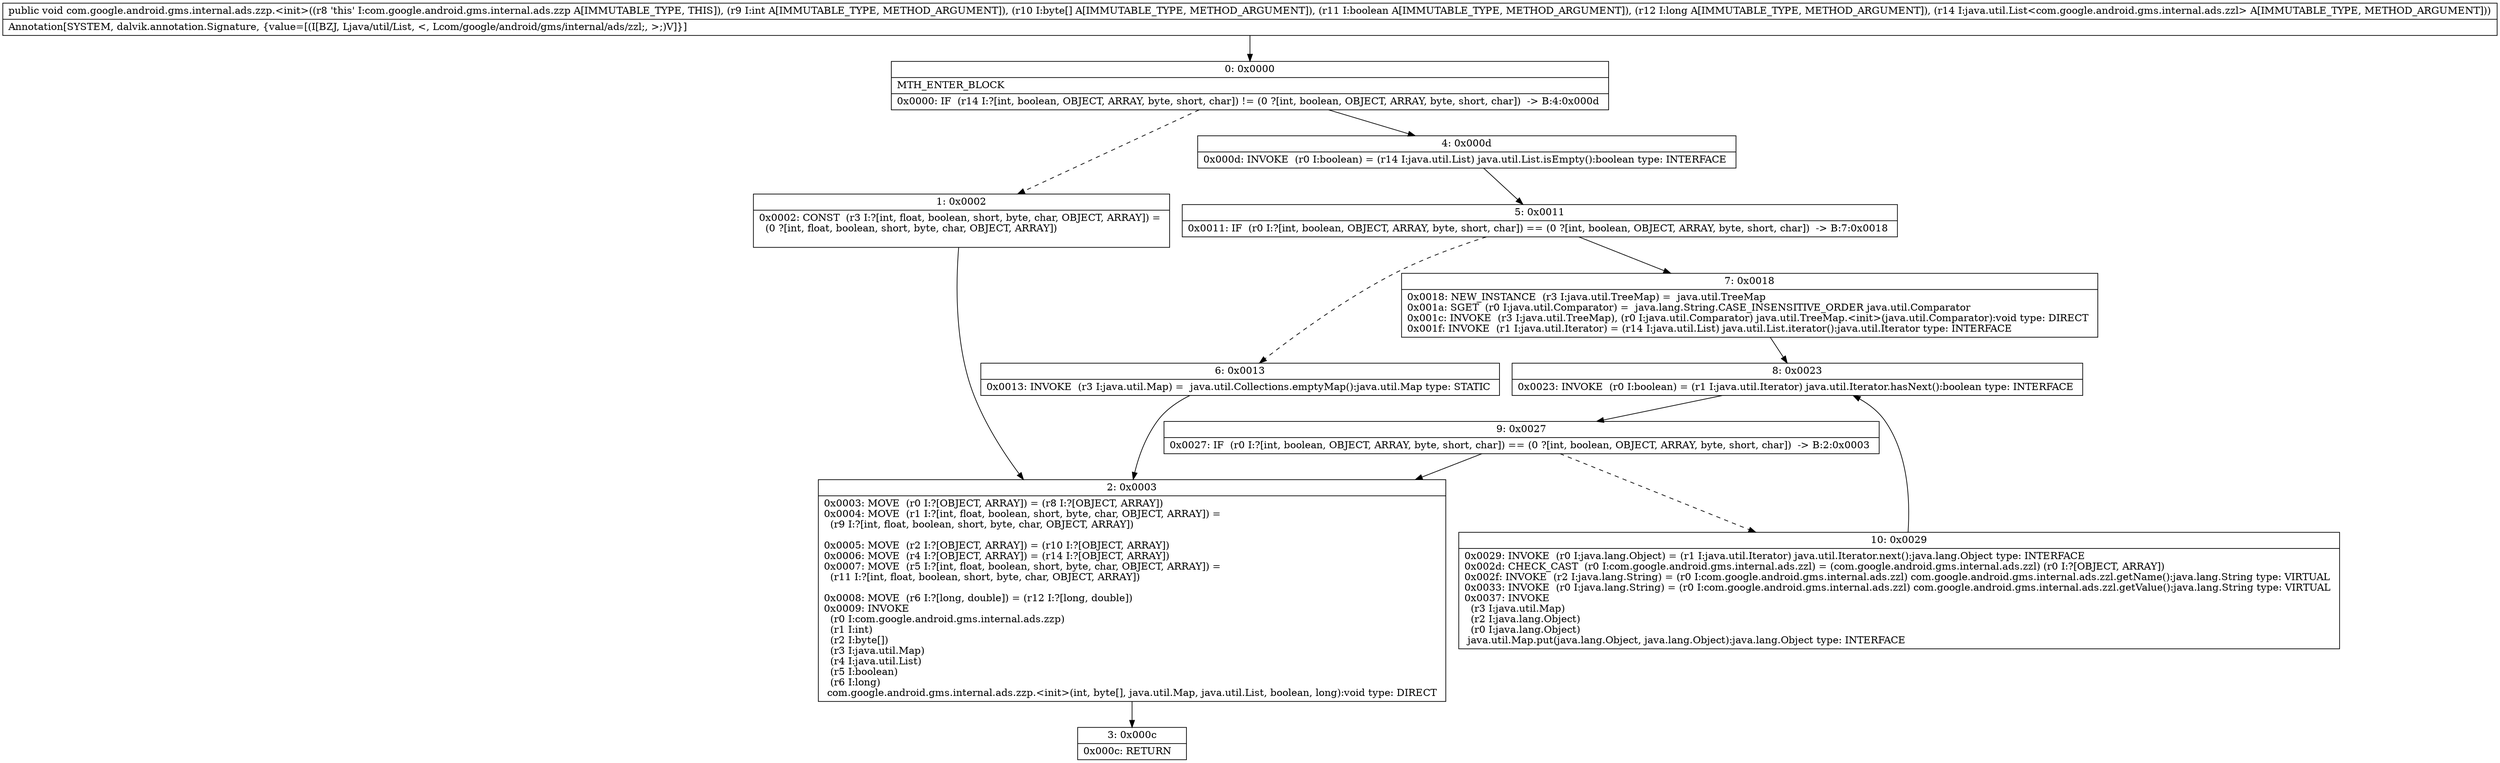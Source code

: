 digraph "CFG forcom.google.android.gms.internal.ads.zzp.\<init\>(I[BZJLjava\/util\/List;)V" {
Node_0 [shape=record,label="{0\:\ 0x0000|MTH_ENTER_BLOCK\l|0x0000: IF  (r14 I:?[int, boolean, OBJECT, ARRAY, byte, short, char]) != (0 ?[int, boolean, OBJECT, ARRAY, byte, short, char])  \-\> B:4:0x000d \l}"];
Node_1 [shape=record,label="{1\:\ 0x0002|0x0002: CONST  (r3 I:?[int, float, boolean, short, byte, char, OBJECT, ARRAY]) = \l  (0 ?[int, float, boolean, short, byte, char, OBJECT, ARRAY])\l \l}"];
Node_2 [shape=record,label="{2\:\ 0x0003|0x0003: MOVE  (r0 I:?[OBJECT, ARRAY]) = (r8 I:?[OBJECT, ARRAY]) \l0x0004: MOVE  (r1 I:?[int, float, boolean, short, byte, char, OBJECT, ARRAY]) = \l  (r9 I:?[int, float, boolean, short, byte, char, OBJECT, ARRAY])\l \l0x0005: MOVE  (r2 I:?[OBJECT, ARRAY]) = (r10 I:?[OBJECT, ARRAY]) \l0x0006: MOVE  (r4 I:?[OBJECT, ARRAY]) = (r14 I:?[OBJECT, ARRAY]) \l0x0007: MOVE  (r5 I:?[int, float, boolean, short, byte, char, OBJECT, ARRAY]) = \l  (r11 I:?[int, float, boolean, short, byte, char, OBJECT, ARRAY])\l \l0x0008: MOVE  (r6 I:?[long, double]) = (r12 I:?[long, double]) \l0x0009: INVOKE  \l  (r0 I:com.google.android.gms.internal.ads.zzp)\l  (r1 I:int)\l  (r2 I:byte[])\l  (r3 I:java.util.Map)\l  (r4 I:java.util.List)\l  (r5 I:boolean)\l  (r6 I:long)\l com.google.android.gms.internal.ads.zzp.\<init\>(int, byte[], java.util.Map, java.util.List, boolean, long):void type: DIRECT \l}"];
Node_3 [shape=record,label="{3\:\ 0x000c|0x000c: RETURN   \l}"];
Node_4 [shape=record,label="{4\:\ 0x000d|0x000d: INVOKE  (r0 I:boolean) = (r14 I:java.util.List) java.util.List.isEmpty():boolean type: INTERFACE \l}"];
Node_5 [shape=record,label="{5\:\ 0x0011|0x0011: IF  (r0 I:?[int, boolean, OBJECT, ARRAY, byte, short, char]) == (0 ?[int, boolean, OBJECT, ARRAY, byte, short, char])  \-\> B:7:0x0018 \l}"];
Node_6 [shape=record,label="{6\:\ 0x0013|0x0013: INVOKE  (r3 I:java.util.Map) =  java.util.Collections.emptyMap():java.util.Map type: STATIC \l}"];
Node_7 [shape=record,label="{7\:\ 0x0018|0x0018: NEW_INSTANCE  (r3 I:java.util.TreeMap) =  java.util.TreeMap \l0x001a: SGET  (r0 I:java.util.Comparator) =  java.lang.String.CASE_INSENSITIVE_ORDER java.util.Comparator \l0x001c: INVOKE  (r3 I:java.util.TreeMap), (r0 I:java.util.Comparator) java.util.TreeMap.\<init\>(java.util.Comparator):void type: DIRECT \l0x001f: INVOKE  (r1 I:java.util.Iterator) = (r14 I:java.util.List) java.util.List.iterator():java.util.Iterator type: INTERFACE \l}"];
Node_8 [shape=record,label="{8\:\ 0x0023|0x0023: INVOKE  (r0 I:boolean) = (r1 I:java.util.Iterator) java.util.Iterator.hasNext():boolean type: INTERFACE \l}"];
Node_9 [shape=record,label="{9\:\ 0x0027|0x0027: IF  (r0 I:?[int, boolean, OBJECT, ARRAY, byte, short, char]) == (0 ?[int, boolean, OBJECT, ARRAY, byte, short, char])  \-\> B:2:0x0003 \l}"];
Node_10 [shape=record,label="{10\:\ 0x0029|0x0029: INVOKE  (r0 I:java.lang.Object) = (r1 I:java.util.Iterator) java.util.Iterator.next():java.lang.Object type: INTERFACE \l0x002d: CHECK_CAST  (r0 I:com.google.android.gms.internal.ads.zzl) = (com.google.android.gms.internal.ads.zzl) (r0 I:?[OBJECT, ARRAY]) \l0x002f: INVOKE  (r2 I:java.lang.String) = (r0 I:com.google.android.gms.internal.ads.zzl) com.google.android.gms.internal.ads.zzl.getName():java.lang.String type: VIRTUAL \l0x0033: INVOKE  (r0 I:java.lang.String) = (r0 I:com.google.android.gms.internal.ads.zzl) com.google.android.gms.internal.ads.zzl.getValue():java.lang.String type: VIRTUAL \l0x0037: INVOKE  \l  (r3 I:java.util.Map)\l  (r2 I:java.lang.Object)\l  (r0 I:java.lang.Object)\l java.util.Map.put(java.lang.Object, java.lang.Object):java.lang.Object type: INTERFACE \l}"];
MethodNode[shape=record,label="{public void com.google.android.gms.internal.ads.zzp.\<init\>((r8 'this' I:com.google.android.gms.internal.ads.zzp A[IMMUTABLE_TYPE, THIS]), (r9 I:int A[IMMUTABLE_TYPE, METHOD_ARGUMENT]), (r10 I:byte[] A[IMMUTABLE_TYPE, METHOD_ARGUMENT]), (r11 I:boolean A[IMMUTABLE_TYPE, METHOD_ARGUMENT]), (r12 I:long A[IMMUTABLE_TYPE, METHOD_ARGUMENT]), (r14 I:java.util.List\<com.google.android.gms.internal.ads.zzl\> A[IMMUTABLE_TYPE, METHOD_ARGUMENT]))  | Annotation[SYSTEM, dalvik.annotation.Signature, \{value=[(I[BZJ, Ljava\/util\/List, \<, Lcom\/google\/android\/gms\/internal\/ads\/zzl;, \>;)V]\}]\l}"];
MethodNode -> Node_0;
Node_0 -> Node_1[style=dashed];
Node_0 -> Node_4;
Node_1 -> Node_2;
Node_2 -> Node_3;
Node_4 -> Node_5;
Node_5 -> Node_6[style=dashed];
Node_5 -> Node_7;
Node_6 -> Node_2;
Node_7 -> Node_8;
Node_8 -> Node_9;
Node_9 -> Node_2;
Node_9 -> Node_10[style=dashed];
Node_10 -> Node_8;
}

